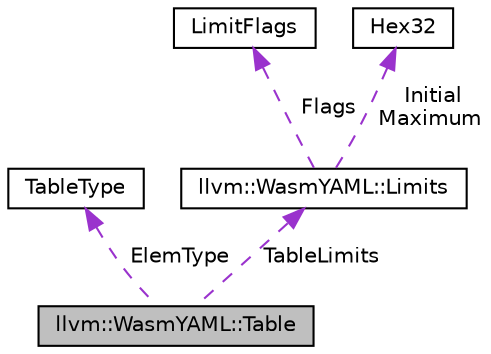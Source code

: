 digraph "llvm::WasmYAML::Table"
{
 // LATEX_PDF_SIZE
  bgcolor="transparent";
  edge [fontname="Helvetica",fontsize="10",labelfontname="Helvetica",labelfontsize="10"];
  node [fontname="Helvetica",fontsize="10",shape="box"];
  Node1 [label="llvm::WasmYAML::Table",height=0.2,width=0.4,color="black", fillcolor="grey75", style="filled", fontcolor="black",tooltip=" "];
  Node2 -> Node1 [dir="back",color="darkorchid3",fontsize="10",style="dashed",label=" ElemType" ,fontname="Helvetica"];
  Node2 [label="TableType",height=0.2,width=0.4,color="black",tooltip=" "];
  Node3 -> Node1 [dir="back",color="darkorchid3",fontsize="10",style="dashed",label=" TableLimits" ,fontname="Helvetica"];
  Node3 [label="llvm::WasmYAML::Limits",height=0.2,width=0.4,color="black",URL="$structllvm_1_1WasmYAML_1_1Limits.html",tooltip=" "];
  Node4 -> Node3 [dir="back",color="darkorchid3",fontsize="10",style="dashed",label=" Flags" ,fontname="Helvetica"];
  Node4 [label="LimitFlags",height=0.2,width=0.4,color="black",tooltip=" "];
  Node5 -> Node3 [dir="back",color="darkorchid3",fontsize="10",style="dashed",label=" Initial\nMaximum" ,fontname="Helvetica"];
  Node5 [label="Hex32",height=0.2,width=0.4,color="black",tooltip=" "];
}
